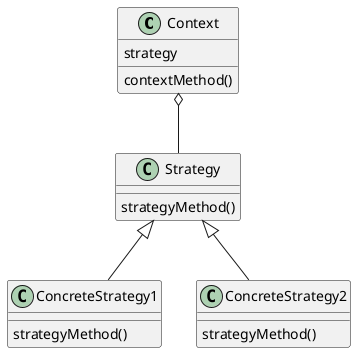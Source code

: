 @startuml
'https://plantuml.com/class-diagram

class Context {
strategy
contextMethod()
}

class Strategy {
strategyMethod()
}

class ConcreteStrategy1 {
strategyMethod()
}

class ConcreteStrategy2 {
strategyMethod()
}

'abstract class AbstractList
'abstract AbstractCollection
'interface List
'interface Collection

Strategy <|-- ConcreteStrategy1
Strategy <|-- ConcreteStrategy2
Context o-- Strategy

@enduml